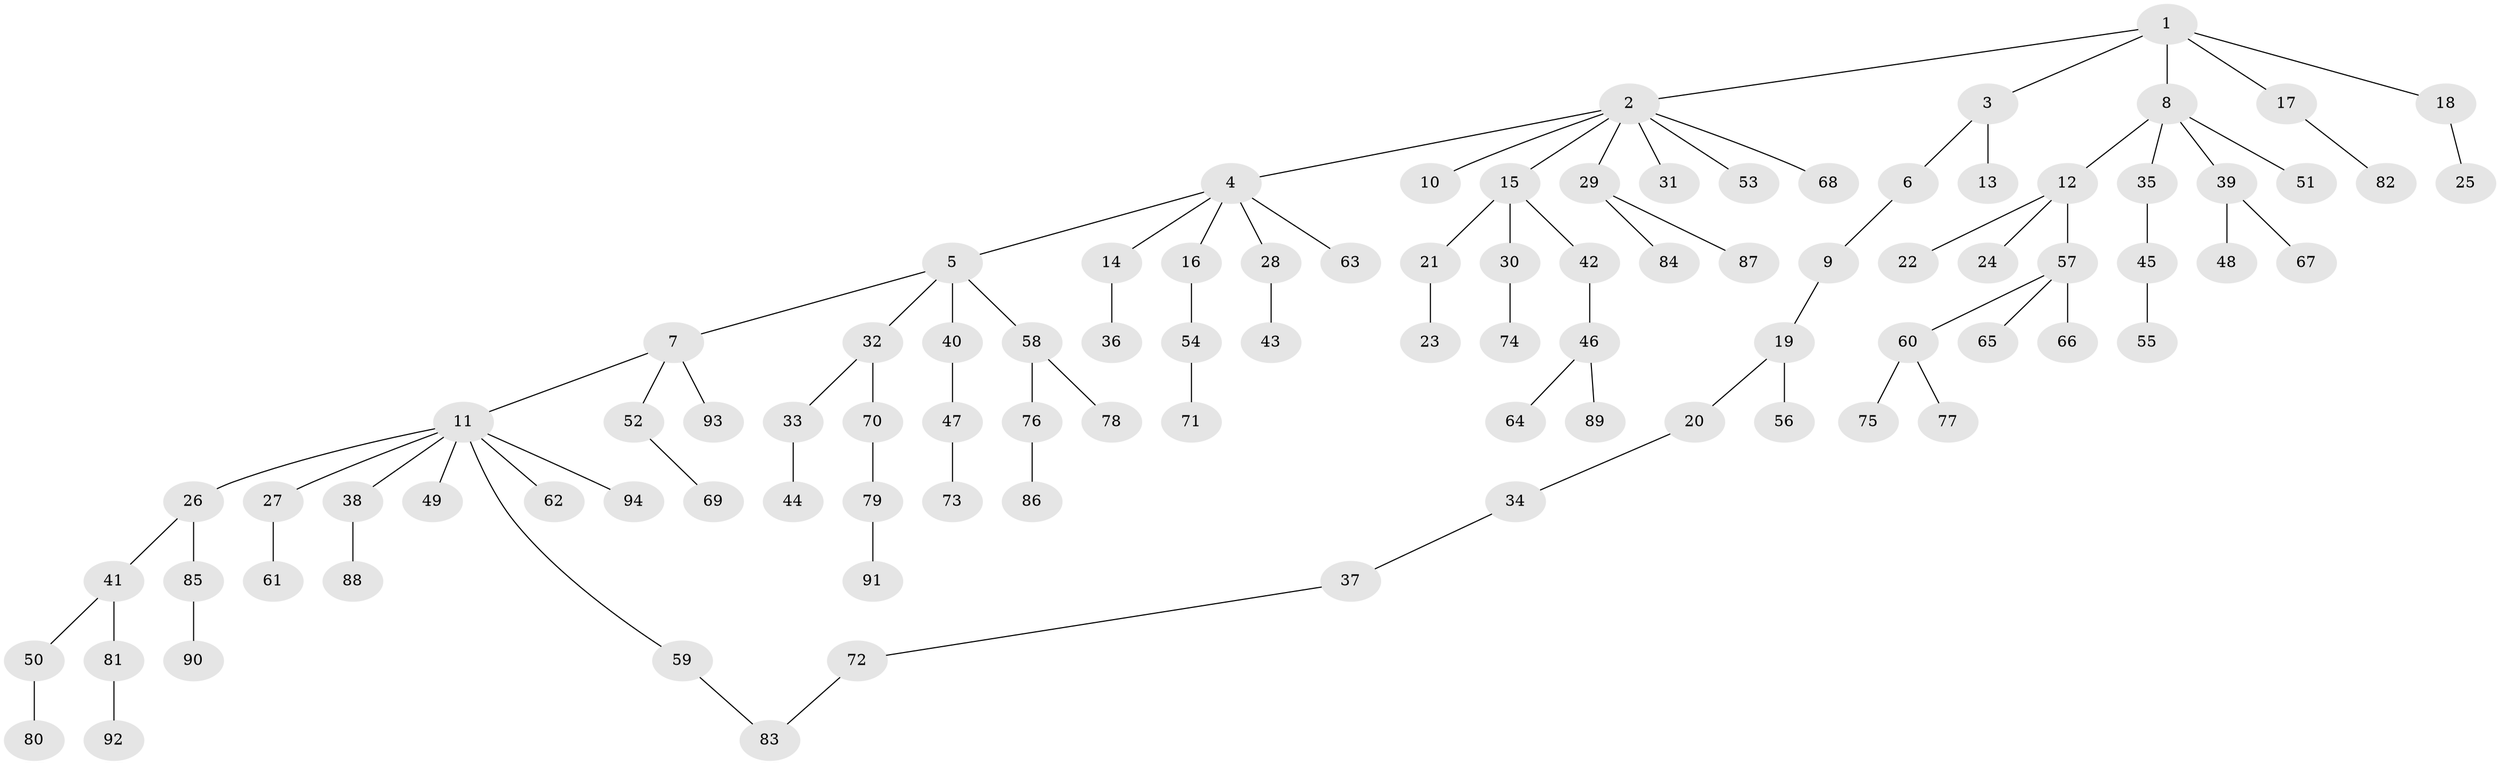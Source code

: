 // Generated by graph-tools (version 1.1) at 2025/41/03/09/25 04:41:43]
// undirected, 94 vertices, 94 edges
graph export_dot {
graph [start="1"]
  node [color=gray90,style=filled];
  1;
  2;
  3;
  4;
  5;
  6;
  7;
  8;
  9;
  10;
  11;
  12;
  13;
  14;
  15;
  16;
  17;
  18;
  19;
  20;
  21;
  22;
  23;
  24;
  25;
  26;
  27;
  28;
  29;
  30;
  31;
  32;
  33;
  34;
  35;
  36;
  37;
  38;
  39;
  40;
  41;
  42;
  43;
  44;
  45;
  46;
  47;
  48;
  49;
  50;
  51;
  52;
  53;
  54;
  55;
  56;
  57;
  58;
  59;
  60;
  61;
  62;
  63;
  64;
  65;
  66;
  67;
  68;
  69;
  70;
  71;
  72;
  73;
  74;
  75;
  76;
  77;
  78;
  79;
  80;
  81;
  82;
  83;
  84;
  85;
  86;
  87;
  88;
  89;
  90;
  91;
  92;
  93;
  94;
  1 -- 2;
  1 -- 3;
  1 -- 8;
  1 -- 17;
  1 -- 18;
  2 -- 4;
  2 -- 10;
  2 -- 15;
  2 -- 29;
  2 -- 31;
  2 -- 53;
  2 -- 68;
  3 -- 6;
  3 -- 13;
  4 -- 5;
  4 -- 14;
  4 -- 16;
  4 -- 28;
  4 -- 63;
  5 -- 7;
  5 -- 32;
  5 -- 40;
  5 -- 58;
  6 -- 9;
  7 -- 11;
  7 -- 52;
  7 -- 93;
  8 -- 12;
  8 -- 35;
  8 -- 39;
  8 -- 51;
  9 -- 19;
  11 -- 26;
  11 -- 27;
  11 -- 38;
  11 -- 49;
  11 -- 59;
  11 -- 62;
  11 -- 94;
  12 -- 22;
  12 -- 24;
  12 -- 57;
  14 -- 36;
  15 -- 21;
  15 -- 30;
  15 -- 42;
  16 -- 54;
  17 -- 82;
  18 -- 25;
  19 -- 20;
  19 -- 56;
  20 -- 34;
  21 -- 23;
  26 -- 41;
  26 -- 85;
  27 -- 61;
  28 -- 43;
  29 -- 84;
  29 -- 87;
  30 -- 74;
  32 -- 33;
  32 -- 70;
  33 -- 44;
  34 -- 37;
  35 -- 45;
  37 -- 72;
  38 -- 88;
  39 -- 48;
  39 -- 67;
  40 -- 47;
  41 -- 50;
  41 -- 81;
  42 -- 46;
  45 -- 55;
  46 -- 64;
  46 -- 89;
  47 -- 73;
  50 -- 80;
  52 -- 69;
  54 -- 71;
  57 -- 60;
  57 -- 65;
  57 -- 66;
  58 -- 76;
  58 -- 78;
  59 -- 83;
  60 -- 75;
  60 -- 77;
  70 -- 79;
  72 -- 83;
  76 -- 86;
  79 -- 91;
  81 -- 92;
  85 -- 90;
}
